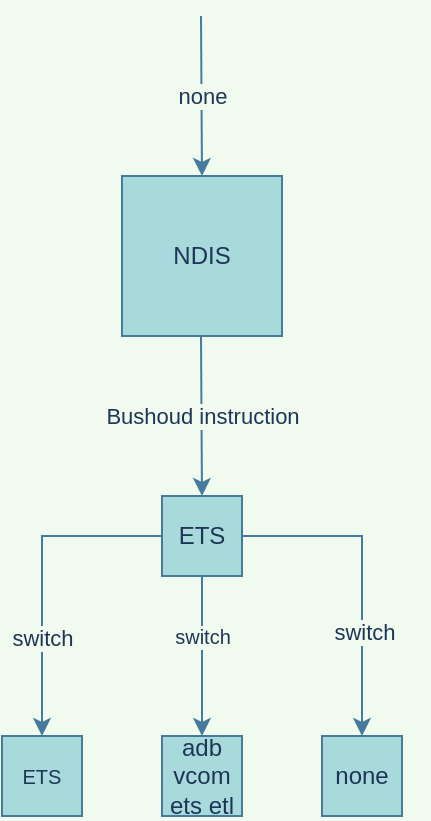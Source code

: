 <mxfile version="20.4.1" type="github">
  <diagram id="fmseIaOjjs-eAHK-xDfi" name="第 1 页">
    <mxGraphModel dx="981" dy="548" grid="1" gridSize="10" guides="1" tooltips="1" connect="1" arrows="1" fold="1" page="1" pageScale="1" pageWidth="827" pageHeight="1169" background="#F1FAEE" math="0" shadow="0">
      <root>
        <mxCell id="0" />
        <mxCell id="1" parent="0" />
        <mxCell id="8K6lKA2GL5SgwA1hCUVS-1" value="NDIS" style="whiteSpace=wrap;html=1;aspect=fixed;fillColor=#A8DADC;strokeColor=#457B9D;rounded=0;shadow=0;glass=0;sketch=0;fontColor=#1D3557;" parent="1" vertex="1">
          <mxGeometry x="320" y="160" width="80" height="80" as="geometry" />
        </mxCell>
        <mxCell id="8K6lKA2GL5SgwA1hCUVS-2" value="" style="endArrow=classic;html=1;rounded=0;labelBackgroundColor=#F1FAEE;strokeColor=#457B9D;fontColor=#1D3557;" parent="1" edge="1">
          <mxGeometry relative="1" as="geometry">
            <mxPoint x="359.5" y="240" as="sourcePoint" />
            <mxPoint x="360" y="320" as="targetPoint" />
          </mxGeometry>
        </mxCell>
        <mxCell id="8K6lKA2GL5SgwA1hCUVS-3" value="Bushoud instruction" style="edgeLabel;resizable=0;html=1;align=center;verticalAlign=middle;rounded=0;shadow=0;glass=0;sketch=0;fillColor=#A8DADC;labelBackgroundColor=#F1FAEE;fontColor=#1D3557;" parent="8K6lKA2GL5SgwA1hCUVS-2" connectable="0" vertex="1">
          <mxGeometry relative="1" as="geometry" />
        </mxCell>
        <mxCell id="8K6lKA2GL5SgwA1hCUVS-4" value="ETS" style="whiteSpace=wrap;html=1;aspect=fixed;rounded=0;shadow=0;glass=0;sketch=0;fillColor=#A8DADC;strokeColor=#457B9D;fontColor=#1D3557;" parent="1" vertex="1">
          <mxGeometry x="340" y="320" width="40" height="40" as="geometry" />
        </mxCell>
        <mxCell id="8K6lKA2GL5SgwA1hCUVS-5" value="&lt;span style=&quot;font-size: 10px;&quot;&gt;ETS&lt;/span&gt;" style="whiteSpace=wrap;html=1;aspect=fixed;rounded=0;shadow=0;glass=0;sketch=0;fillColor=#A8DADC;strokeColor=#457B9D;fontColor=#1D3557;" parent="1" vertex="1">
          <mxGeometry x="260" y="440" width="40" height="40" as="geometry" />
        </mxCell>
        <mxCell id="8K6lKA2GL5SgwA1hCUVS-6" value="adb vcom ets etl" style="whiteSpace=wrap;html=1;aspect=fixed;rounded=0;shadow=0;glass=0;sketch=0;fillColor=#A8DADC;strokeColor=#457B9D;fontColor=#1D3557;" parent="1" vertex="1">
          <mxGeometry x="340" y="440" width="40" height="40" as="geometry" />
        </mxCell>
        <mxCell id="8K6lKA2GL5SgwA1hCUVS-7" value="none" style="whiteSpace=wrap;html=1;aspect=fixed;rounded=0;shadow=0;glass=0;sketch=0;fillColor=#A8DADC;strokeColor=#457B9D;fontColor=#1D3557;" parent="1" vertex="1">
          <mxGeometry x="420" y="440" width="40" height="40" as="geometry" />
        </mxCell>
        <mxCell id="8K6lKA2GL5SgwA1hCUVS-9" value="" style="edgeStyle=elbowEdgeStyle;elbow=vertical;endArrow=classic;html=1;rounded=0;fontSize=10;exitX=0;exitY=0.5;exitDx=0;exitDy=0;entryX=0.5;entryY=0;entryDx=0;entryDy=0;labelBackgroundColor=#F1FAEE;strokeColor=#457B9D;fontColor=#1D3557;" parent="1" source="8K6lKA2GL5SgwA1hCUVS-4" target="8K6lKA2GL5SgwA1hCUVS-5" edge="1">
          <mxGeometry width="50" height="50" relative="1" as="geometry">
            <mxPoint x="290" y="400" as="sourcePoint" />
            <mxPoint x="330" y="430" as="targetPoint" />
            <Array as="points">
              <mxPoint x="310" y="340" />
            </Array>
          </mxGeometry>
        </mxCell>
        <mxCell id="8K6lKA2GL5SgwA1hCUVS-20" value="switch" style="edgeLabel;html=1;align=center;verticalAlign=middle;resizable=0;points=[];fontColor=#1D3557;labelBackgroundColor=#F1FAEE;" parent="8K6lKA2GL5SgwA1hCUVS-9" vertex="1" connectable="0">
          <mxGeometry x="0.292" y="-1" relative="1" as="geometry">
            <mxPoint x="1" y="7" as="offset" />
          </mxGeometry>
        </mxCell>
        <mxCell id="8K6lKA2GL5SgwA1hCUVS-12" value="" style="edgeStyle=elbowEdgeStyle;elbow=vertical;endArrow=classic;html=1;rounded=0;fontSize=10;exitX=1;exitY=0.5;exitDx=0;exitDy=0;entryX=0.5;entryY=0;entryDx=0;entryDy=0;labelBackgroundColor=#F1FAEE;strokeColor=#457B9D;fontColor=#1D3557;" parent="1" source="8K6lKA2GL5SgwA1hCUVS-4" target="8K6lKA2GL5SgwA1hCUVS-7" edge="1">
          <mxGeometry width="50" height="50" relative="1" as="geometry">
            <mxPoint x="500" y="340" as="sourcePoint" />
            <mxPoint x="440" y="400" as="targetPoint" />
            <Array as="points">
              <mxPoint x="420" y="340" />
            </Array>
          </mxGeometry>
        </mxCell>
        <mxCell id="8K6lKA2GL5SgwA1hCUVS-21" value="switch" style="edgeLabel;html=1;align=center;verticalAlign=middle;resizable=0;points=[];fontColor=#1D3557;labelBackgroundColor=#F1FAEE;" parent="8K6lKA2GL5SgwA1hCUVS-12" vertex="1" connectable="0">
          <mxGeometry x="0.349" y="1" relative="1" as="geometry">
            <mxPoint as="offset" />
          </mxGeometry>
        </mxCell>
        <mxCell id="8K6lKA2GL5SgwA1hCUVS-13" value="switch" style="edgeStyle=elbowEdgeStyle;elbow=vertical;endArrow=classic;html=1;rounded=0;fontSize=10;exitX=0;exitY=0.5;exitDx=0;exitDy=0;entryX=0.5;entryY=0;entryDx=0;entryDy=0;labelBackgroundColor=#F1FAEE;strokeColor=#457B9D;fontColor=#1D3557;" parent="1" target="8K6lKA2GL5SgwA1hCUVS-6" edge="1">
          <mxGeometry x="-0.25" width="50" height="50" relative="1" as="geometry">
            <mxPoint x="360" y="360" as="sourcePoint" />
            <mxPoint x="300" y="420" as="targetPoint" />
            <Array as="points" />
            <mxPoint as="offset" />
          </mxGeometry>
        </mxCell>
        <mxCell id="8K6lKA2GL5SgwA1hCUVS-15" style="edgeStyle=orthogonalEdgeStyle;rounded=0;orthogonalLoop=1;jettySize=auto;html=1;exitX=0.5;exitY=1;exitDx=0;exitDy=0;strokeColor=#457B9D;fontColor=#1D3557;fillColor=#A8DADC;labelBackgroundColor=#F1FAEE;" parent="1" edge="1">
          <mxGeometry relative="1" as="geometry">
            <mxPoint x="465" y="200" as="sourcePoint" />
            <mxPoint x="465" y="200" as="targetPoint" />
          </mxGeometry>
        </mxCell>
        <mxCell id="8K6lKA2GL5SgwA1hCUVS-16" style="edgeStyle=orthogonalEdgeStyle;rounded=0;orthogonalLoop=1;jettySize=auto;html=1;exitX=0.5;exitY=1;exitDx=0;exitDy=0;strokeColor=#457B9D;fontColor=#1D3557;fillColor=#A8DADC;labelBackgroundColor=#F1FAEE;" parent="1" edge="1">
          <mxGeometry relative="1" as="geometry">
            <mxPoint x="465" y="200" as="sourcePoint" />
            <mxPoint x="465" y="200" as="targetPoint" />
          </mxGeometry>
        </mxCell>
        <mxCell id="8K6lKA2GL5SgwA1hCUVS-22" style="edgeStyle=orthogonalEdgeStyle;rounded=0;orthogonalLoop=1;jettySize=auto;html=1;exitX=0.5;exitY=1;exitDx=0;exitDy=0;strokeColor=#457B9D;fontColor=#1D3557;fillColor=#A8DADC;labelBackgroundColor=#F1FAEE;" parent="1" edge="1">
          <mxGeometry relative="1" as="geometry">
            <mxPoint x="465" y="200" as="sourcePoint" />
            <mxPoint x="465" y="200" as="targetPoint" />
          </mxGeometry>
        </mxCell>
        <mxCell id="E7dNlVstgTxZZIyTya_X-3" value="none" style="endArrow=classic;html=1;rounded=0;labelBackgroundColor=#F1FAEE;strokeColor=#457B9D;fontColor=#1D3557;" parent="1" edge="1">
          <mxGeometry relative="1" as="geometry">
            <mxPoint x="359.5" y="80" as="sourcePoint" />
            <mxPoint x="360" y="160" as="targetPoint" />
          </mxGeometry>
        </mxCell>
        <mxCell id="E7dNlVstgTxZZIyTya_X-4" value="" style="edgeLabel;resizable=0;html=1;align=center;verticalAlign=middle;rounded=0;shadow=0;glass=0;sketch=0;fillColor=#A8DADC;labelBackgroundColor=#F1FAEE;fontColor=#1D3557;" parent="E7dNlVstgTxZZIyTya_X-3" connectable="0" vertex="1">
          <mxGeometry relative="1" as="geometry" />
        </mxCell>
      </root>
    </mxGraphModel>
  </diagram>
</mxfile>
